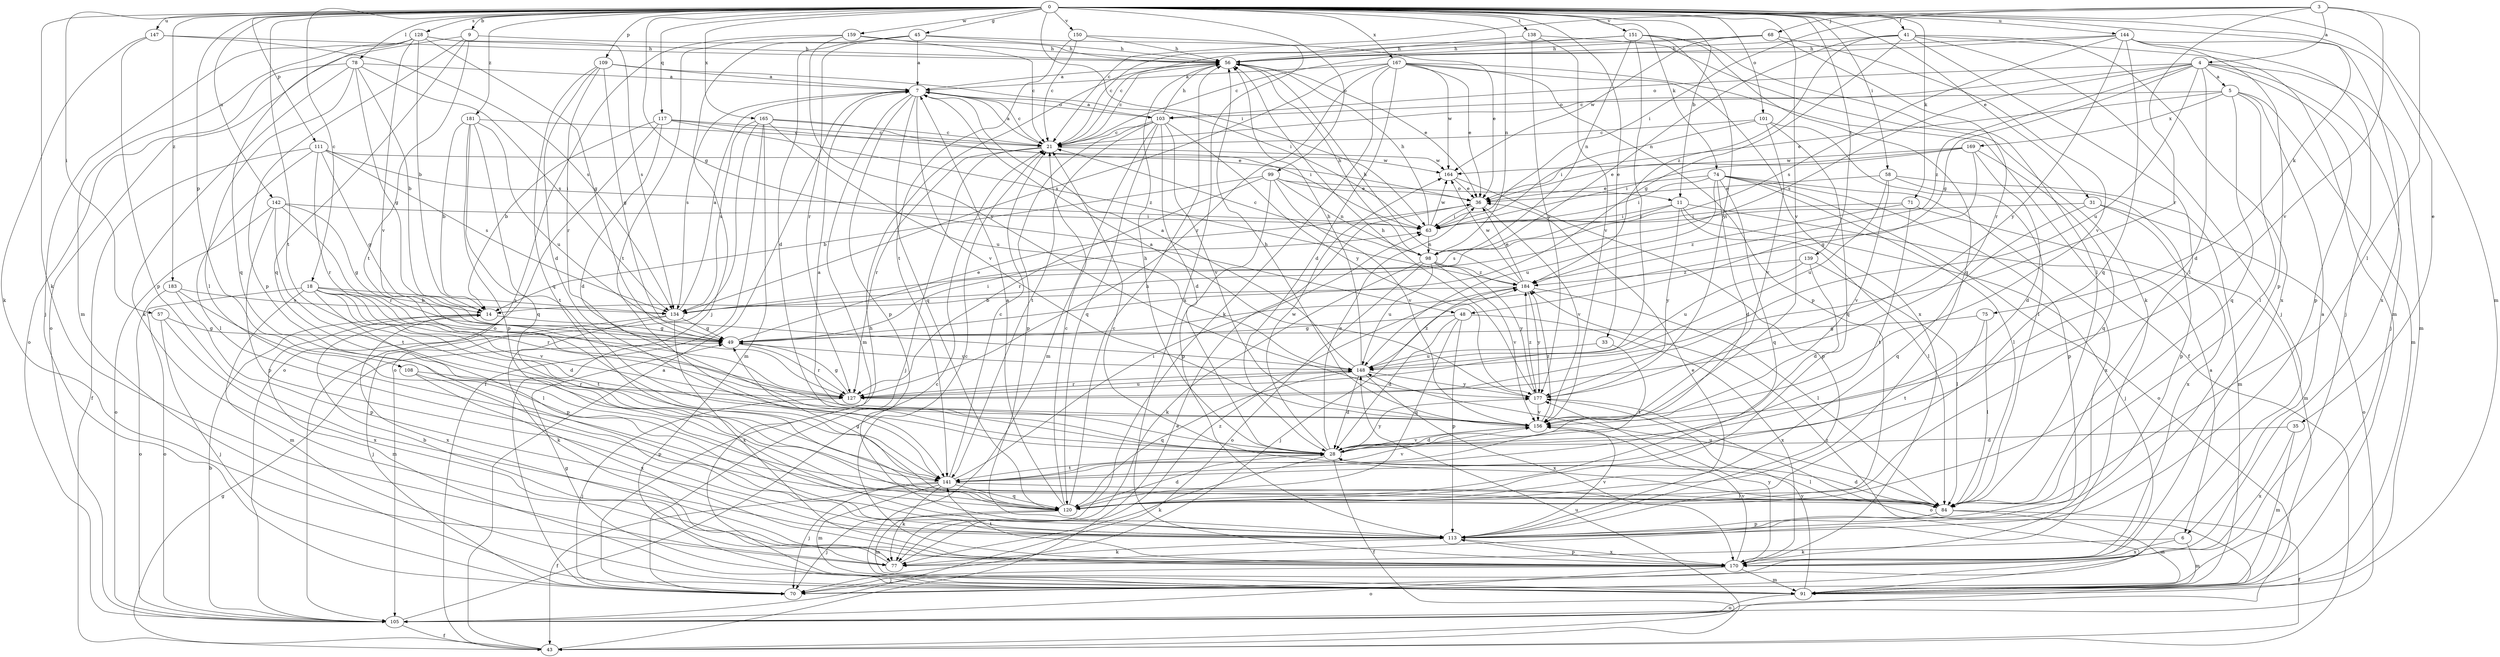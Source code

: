 strict digraph  {
0;
3;
4;
5;
6;
7;
9;
11;
14;
18;
21;
28;
31;
33;
35;
36;
41;
43;
45;
48;
49;
56;
57;
58;
63;
68;
70;
71;
74;
75;
77;
78;
84;
91;
98;
99;
101;
103;
105;
108;
109;
111;
113;
117;
120;
127;
128;
134;
138;
139;
141;
142;
144;
147;
148;
150;
151;
156;
159;
164;
165;
167;
169;
170;
177;
181;
183;
184;
0 -> 9  [label=b];
0 -> 11  [label=b];
0 -> 18  [label=c];
0 -> 31  [label=e];
0 -> 33  [label=e];
0 -> 35  [label=e];
0 -> 41  [label=f];
0 -> 45  [label=g];
0 -> 48  [label=g];
0 -> 57  [label=i];
0 -> 58  [label=i];
0 -> 63  [label=i];
0 -> 71  [label=k];
0 -> 74  [label=k];
0 -> 75  [label=k];
0 -> 77  [label=k];
0 -> 78  [label=l];
0 -> 91  [label=m];
0 -> 98  [label=n];
0 -> 99  [label=o];
0 -> 101  [label=o];
0 -> 108  [label=p];
0 -> 109  [label=p];
0 -> 111  [label=p];
0 -> 117  [label=q];
0 -> 128  [label=s];
0 -> 138  [label=t];
0 -> 139  [label=t];
0 -> 141  [label=t];
0 -> 142  [label=u];
0 -> 144  [label=u];
0 -> 147  [label=u];
0 -> 150  [label=v];
0 -> 151  [label=v];
0 -> 156  [label=v];
0 -> 159  [label=w];
0 -> 165  [label=x];
0 -> 167  [label=x];
0 -> 181  [label=z];
0 -> 183  [label=z];
3 -> 4  [label=a];
3 -> 21  [label=c];
3 -> 63  [label=i];
3 -> 68  [label=j];
3 -> 84  [label=l];
3 -> 127  [label=r];
3 -> 156  [label=v];
4 -> 5  [label=a];
4 -> 21  [label=c];
4 -> 28  [label=d];
4 -> 48  [label=g];
4 -> 70  [label=j];
4 -> 91  [label=m];
4 -> 103  [label=o];
4 -> 113  [label=p];
4 -> 134  [label=s];
4 -> 148  [label=u];
4 -> 184  [label=z];
5 -> 6  [label=a];
5 -> 36  [label=e];
5 -> 84  [label=l];
5 -> 91  [label=m];
5 -> 103  [label=o];
5 -> 120  [label=q];
5 -> 169  [label=x];
6 -> 77  [label=k];
6 -> 91  [label=m];
6 -> 170  [label=x];
7 -> 21  [label=c];
7 -> 91  [label=m];
7 -> 103  [label=o];
7 -> 113  [label=p];
7 -> 120  [label=q];
7 -> 134  [label=s];
7 -> 156  [label=v];
9 -> 56  [label=h];
9 -> 105  [label=o];
9 -> 113  [label=p];
9 -> 120  [label=q];
9 -> 141  [label=t];
11 -> 6  [label=a];
11 -> 63  [label=i];
11 -> 70  [label=j];
11 -> 84  [label=l];
11 -> 134  [label=s];
11 -> 177  [label=y];
14 -> 49  [label=g];
14 -> 91  [label=m];
14 -> 170  [label=x];
18 -> 14  [label=b];
18 -> 28  [label=d];
18 -> 91  [label=m];
18 -> 105  [label=o];
18 -> 113  [label=p];
18 -> 127  [label=r];
18 -> 134  [label=s];
18 -> 141  [label=t];
18 -> 156  [label=v];
21 -> 7  [label=a];
21 -> 70  [label=j];
21 -> 127  [label=r];
21 -> 164  [label=w];
28 -> 7  [label=a];
28 -> 36  [label=e];
28 -> 43  [label=f];
28 -> 56  [label=h];
28 -> 77  [label=k];
28 -> 84  [label=l];
28 -> 141  [label=t];
28 -> 156  [label=v];
28 -> 164  [label=w];
28 -> 177  [label=y];
31 -> 63  [label=i];
31 -> 105  [label=o];
31 -> 120  [label=q];
31 -> 170  [label=x];
33 -> 141  [label=t];
33 -> 148  [label=u];
35 -> 28  [label=d];
35 -> 91  [label=m];
35 -> 170  [label=x];
36 -> 63  [label=i];
36 -> 156  [label=v];
41 -> 49  [label=g];
41 -> 56  [label=h];
41 -> 70  [label=j];
41 -> 84  [label=l];
41 -> 91  [label=m];
41 -> 98  [label=n];
41 -> 170  [label=x];
41 -> 184  [label=z];
43 -> 7  [label=a];
43 -> 36  [label=e];
43 -> 49  [label=g];
43 -> 148  [label=u];
45 -> 7  [label=a];
45 -> 28  [label=d];
45 -> 36  [label=e];
45 -> 56  [label=h];
45 -> 70  [label=j];
45 -> 127  [label=r];
48 -> 28  [label=d];
48 -> 49  [label=g];
48 -> 113  [label=p];
48 -> 120  [label=q];
48 -> 170  [label=x];
49 -> 36  [label=e];
49 -> 63  [label=i];
49 -> 127  [label=r];
49 -> 148  [label=u];
56 -> 7  [label=a];
56 -> 21  [label=c];
56 -> 36  [label=e];
57 -> 49  [label=g];
57 -> 70  [label=j];
57 -> 170  [label=x];
58 -> 36  [label=e];
58 -> 91  [label=m];
58 -> 113  [label=p];
58 -> 148  [label=u];
58 -> 156  [label=v];
63 -> 56  [label=h];
63 -> 98  [label=n];
63 -> 164  [label=w];
68 -> 21  [label=c];
68 -> 56  [label=h];
68 -> 127  [label=r];
68 -> 156  [label=v];
68 -> 164  [label=w];
70 -> 56  [label=h];
71 -> 63  [label=i];
71 -> 91  [label=m];
71 -> 141  [label=t];
71 -> 184  [label=z];
74 -> 28  [label=d];
74 -> 36  [label=e];
74 -> 63  [label=i];
74 -> 84  [label=l];
74 -> 105  [label=o];
74 -> 113  [label=p];
74 -> 120  [label=q];
74 -> 148  [label=u];
74 -> 170  [label=x];
75 -> 49  [label=g];
75 -> 84  [label=l];
75 -> 141  [label=t];
77 -> 14  [label=b];
77 -> 184  [label=z];
78 -> 7  [label=a];
78 -> 14  [label=b];
78 -> 49  [label=g];
78 -> 77  [label=k];
78 -> 84  [label=l];
78 -> 105  [label=o];
78 -> 134  [label=s];
84 -> 21  [label=c];
84 -> 28  [label=d];
84 -> 43  [label=f];
84 -> 91  [label=m];
84 -> 113  [label=p];
84 -> 148  [label=u];
91 -> 49  [label=g];
91 -> 105  [label=o];
91 -> 177  [label=y];
91 -> 184  [label=z];
98 -> 21  [label=c];
98 -> 56  [label=h];
98 -> 77  [label=k];
98 -> 105  [label=o];
98 -> 148  [label=u];
98 -> 156  [label=v];
98 -> 177  [label=y];
98 -> 184  [label=z];
99 -> 14  [label=b];
99 -> 36  [label=e];
99 -> 98  [label=n];
99 -> 113  [label=p];
99 -> 127  [label=r];
99 -> 156  [label=v];
99 -> 11  [label=o];
101 -> 21  [label=c];
101 -> 63  [label=i];
101 -> 84  [label=l];
101 -> 120  [label=q];
101 -> 156  [label=v];
103 -> 7  [label=a];
103 -> 21  [label=c];
103 -> 28  [label=d];
103 -> 56  [label=h];
103 -> 91  [label=m];
103 -> 113  [label=p];
103 -> 120  [label=q];
103 -> 141  [label=t];
103 -> 156  [label=v];
103 -> 177  [label=y];
105 -> 14  [label=b];
105 -> 21  [label=c];
105 -> 43  [label=f];
108 -> 113  [label=p];
108 -> 127  [label=r];
108 -> 170  [label=x];
109 -> 7  [label=a];
109 -> 28  [label=d];
109 -> 49  [label=g];
109 -> 63  [label=i];
109 -> 120  [label=q];
109 -> 127  [label=r];
111 -> 43  [label=f];
111 -> 49  [label=g];
111 -> 63  [label=i];
111 -> 84  [label=l];
111 -> 127  [label=r];
111 -> 134  [label=s];
111 -> 164  [label=w];
113 -> 36  [label=e];
113 -> 77  [label=k];
113 -> 156  [label=v];
113 -> 170  [label=x];
117 -> 14  [label=b];
117 -> 21  [label=c];
117 -> 28  [label=d];
117 -> 36  [label=e];
117 -> 105  [label=o];
117 -> 184  [label=z];
120 -> 7  [label=a];
120 -> 21  [label=c];
120 -> 28  [label=d];
120 -> 49  [label=g];
120 -> 56  [label=h];
120 -> 70  [label=j];
120 -> 91  [label=m];
127 -> 49  [label=g];
127 -> 70  [label=j];
127 -> 148  [label=u];
128 -> 14  [label=b];
128 -> 49  [label=g];
128 -> 56  [label=h];
128 -> 70  [label=j];
128 -> 91  [label=m];
128 -> 120  [label=q];
128 -> 134  [label=s];
128 -> 156  [label=v];
134 -> 7  [label=a];
134 -> 49  [label=g];
134 -> 70  [label=j];
134 -> 77  [label=k];
134 -> 170  [label=x];
138 -> 56  [label=h];
138 -> 77  [label=k];
138 -> 156  [label=v];
138 -> 177  [label=y];
139 -> 28  [label=d];
139 -> 84  [label=l];
139 -> 148  [label=u];
139 -> 184  [label=z];
141 -> 21  [label=c];
141 -> 43  [label=f];
141 -> 63  [label=i];
141 -> 70  [label=j];
141 -> 77  [label=k];
141 -> 84  [label=l];
141 -> 91  [label=m];
141 -> 120  [label=q];
141 -> 156  [label=v];
142 -> 49  [label=g];
142 -> 63  [label=i];
142 -> 105  [label=o];
142 -> 113  [label=p];
142 -> 127  [label=r];
142 -> 141  [label=t];
144 -> 21  [label=c];
144 -> 56  [label=h];
144 -> 70  [label=j];
144 -> 113  [label=p];
144 -> 120  [label=q];
144 -> 134  [label=s];
144 -> 170  [label=x];
144 -> 177  [label=y];
147 -> 56  [label=h];
147 -> 77  [label=k];
147 -> 113  [label=p];
147 -> 134  [label=s];
148 -> 7  [label=a];
148 -> 28  [label=d];
148 -> 56  [label=h];
148 -> 120  [label=q];
148 -> 127  [label=r];
148 -> 170  [label=x];
148 -> 177  [label=y];
148 -> 184  [label=z];
150 -> 21  [label=c];
150 -> 56  [label=h];
150 -> 141  [label=t];
150 -> 170  [label=x];
151 -> 21  [label=c];
151 -> 56  [label=h];
151 -> 84  [label=l];
151 -> 98  [label=n];
151 -> 120  [label=q];
151 -> 127  [label=r];
151 -> 177  [label=y];
156 -> 28  [label=d];
156 -> 56  [label=h];
156 -> 184  [label=z];
159 -> 21  [label=c];
159 -> 56  [label=h];
159 -> 105  [label=o];
159 -> 141  [label=t];
159 -> 177  [label=y];
164 -> 36  [label=e];
164 -> 113  [label=p];
165 -> 21  [label=c];
165 -> 43  [label=f];
165 -> 63  [label=i];
165 -> 91  [label=m];
165 -> 105  [label=o];
165 -> 134  [label=s];
165 -> 148  [label=u];
167 -> 7  [label=a];
167 -> 28  [label=d];
167 -> 36  [label=e];
167 -> 43  [label=f];
167 -> 77  [label=k];
167 -> 113  [label=p];
167 -> 127  [label=r];
167 -> 134  [label=s];
167 -> 164  [label=w];
167 -> 170  [label=x];
169 -> 28  [label=d];
169 -> 36  [label=e];
169 -> 49  [label=g];
169 -> 63  [label=i];
169 -> 120  [label=q];
169 -> 164  [label=w];
170 -> 21  [label=c];
170 -> 70  [label=j];
170 -> 91  [label=m];
170 -> 105  [label=o];
170 -> 113  [label=p];
170 -> 141  [label=t];
170 -> 156  [label=v];
170 -> 177  [label=y];
177 -> 7  [label=a];
177 -> 56  [label=h];
177 -> 105  [label=o];
177 -> 156  [label=v];
177 -> 184  [label=z];
181 -> 14  [label=b];
181 -> 21  [label=c];
181 -> 113  [label=p];
181 -> 120  [label=q];
181 -> 141  [label=t];
181 -> 148  [label=u];
183 -> 84  [label=l];
183 -> 105  [label=o];
183 -> 113  [label=p];
183 -> 134  [label=s];
184 -> 14  [label=b];
184 -> 36  [label=e];
184 -> 56  [label=h];
184 -> 70  [label=j];
184 -> 84  [label=l];
184 -> 164  [label=w];
184 -> 177  [label=y];
}
